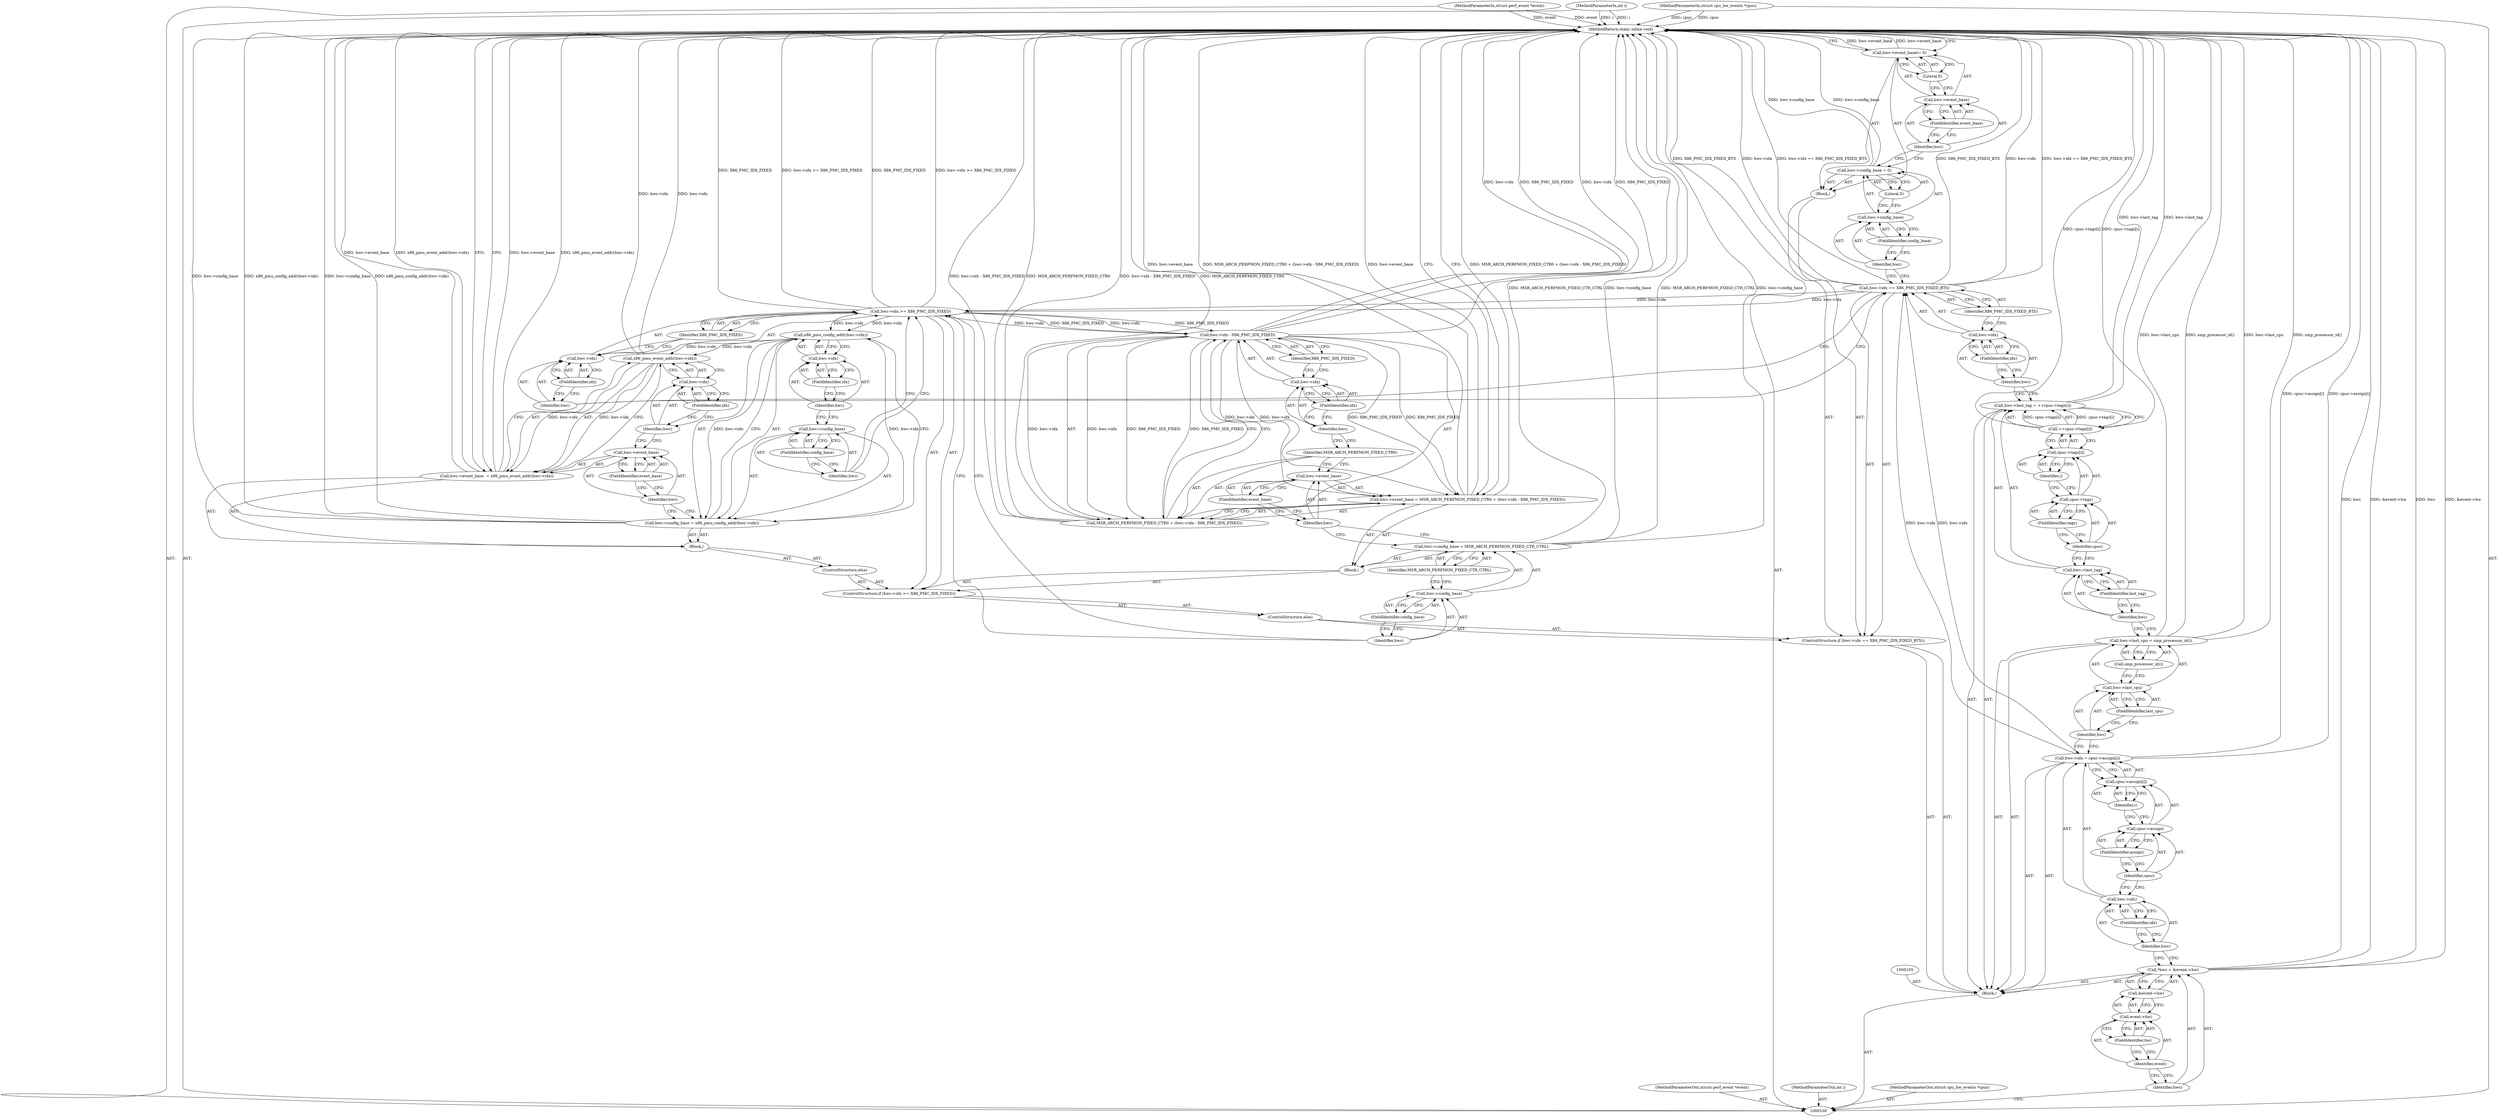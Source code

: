 digraph "0_linux_fc66c5210ec2539e800e87d7b3a985323c7be96e" {
"1000195" [label="(MethodReturn,static inline void)"];
"1000101" [label="(MethodParameterIn,struct perf_event *event)"];
"1000258" [label="(MethodParameterOut,struct perf_event *event)"];
"1000136" [label="(ControlStructure,if (hwc->idx == X86_PMC_IDX_FIXED_BTS))"];
"1000140" [label="(FieldIdentifier,idx)"];
"1000141" [label="(Identifier,X86_PMC_IDX_FIXED_BTS)"];
"1000142" [label="(Block,)"];
"1000137" [label="(Call,hwc->idx == X86_PMC_IDX_FIXED_BTS)"];
"1000138" [label="(Call,hwc->idx)"];
"1000139" [label="(Identifier,hwc)"];
"1000143" [label="(Call,hwc->config_base = 0)"];
"1000144" [label="(Call,hwc->config_base)"];
"1000145" [label="(Identifier,hwc)"];
"1000147" [label="(Literal,0)"];
"1000146" [label="(FieldIdentifier,config_base)"];
"1000152" [label="(Literal,0)"];
"1000148" [label="(Call,hwc->event_base\t= 0)"];
"1000149" [label="(Call,hwc->event_base)"];
"1000150" [label="(Identifier,hwc)"];
"1000151" [label="(FieldIdentifier,event_base)"];
"1000155" [label="(Call,hwc->idx >= X86_PMC_IDX_FIXED)"];
"1000156" [label="(Call,hwc->idx)"];
"1000157" [label="(Identifier,hwc)"];
"1000158" [label="(FieldIdentifier,idx)"];
"1000159" [label="(Identifier,X86_PMC_IDX_FIXED)"];
"1000153" [label="(ControlStructure,else)"];
"1000160" [label="(Block,)"];
"1000154" [label="(ControlStructure,if (hwc->idx >= X86_PMC_IDX_FIXED))"];
"1000165" [label="(Identifier,MSR_ARCH_PERFMON_FIXED_CTR_CTRL)"];
"1000161" [label="(Call,hwc->config_base = MSR_ARCH_PERFMON_FIXED_CTR_CTRL)"];
"1000162" [label="(Call,hwc->config_base)"];
"1000163" [label="(Identifier,hwc)"];
"1000164" [label="(FieldIdentifier,config_base)"];
"1000166" [label="(Call,hwc->event_base = MSR_ARCH_PERFMON_FIXED_CTR0 + (hwc->idx - X86_PMC_IDX_FIXED))"];
"1000167" [label="(Call,hwc->event_base)"];
"1000168" [label="(Identifier,hwc)"];
"1000170" [label="(Call,MSR_ARCH_PERFMON_FIXED_CTR0 + (hwc->idx - X86_PMC_IDX_FIXED))"];
"1000171" [label="(Identifier,MSR_ARCH_PERFMON_FIXED_CTR0)"];
"1000172" [label="(Call,hwc->idx - X86_PMC_IDX_FIXED)"];
"1000173" [label="(Call,hwc->idx)"];
"1000174" [label="(Identifier,hwc)"];
"1000175" [label="(FieldIdentifier,idx)"];
"1000176" [label="(Identifier,X86_PMC_IDX_FIXED)"];
"1000169" [label="(FieldIdentifier,event_base)"];
"1000177" [label="(ControlStructure,else)"];
"1000178" [label="(Block,)"];
"1000183" [label="(Call,x86_pmu_config_addr(hwc->idx))"];
"1000179" [label="(Call,hwc->config_base = x86_pmu_config_addr(hwc->idx))"];
"1000180" [label="(Call,hwc->config_base)"];
"1000181" [label="(Identifier,hwc)"];
"1000184" [label="(Call,hwc->idx)"];
"1000185" [label="(Identifier,hwc)"];
"1000186" [label="(FieldIdentifier,idx)"];
"1000182" [label="(FieldIdentifier,config_base)"];
"1000191" [label="(Call,x86_pmu_event_addr(hwc->idx))"];
"1000187" [label="(Call,hwc->event_base  = x86_pmu_event_addr(hwc->idx))"];
"1000188" [label="(Call,hwc->event_base)"];
"1000189" [label="(Identifier,hwc)"];
"1000192" [label="(Call,hwc->idx)"];
"1000193" [label="(Identifier,hwc)"];
"1000194" [label="(FieldIdentifier,idx)"];
"1000190" [label="(FieldIdentifier,event_base)"];
"1000103" [label="(MethodParameterIn,int i)"];
"1000260" [label="(MethodParameterOut,int i)"];
"1000102" [label="(MethodParameterIn,struct cpu_hw_events *cpuc)"];
"1000259" [label="(MethodParameterOut,struct cpu_hw_events *cpuc)"];
"1000104" [label="(Block,)"];
"1000106" [label="(Call,*hwc = &event->hw)"];
"1000107" [label="(Identifier,hwc)"];
"1000108" [label="(Call,&event->hw)"];
"1000109" [label="(Call,event->hw)"];
"1000110" [label="(Identifier,event)"];
"1000111" [label="(FieldIdentifier,hw)"];
"1000112" [label="(Call,hwc->idx = cpuc->assign[i])"];
"1000113" [label="(Call,hwc->idx)"];
"1000114" [label="(Identifier,hwc)"];
"1000116" [label="(Call,cpuc->assign[i])"];
"1000117" [label="(Call,cpuc->assign)"];
"1000118" [label="(Identifier,cpuc)"];
"1000119" [label="(FieldIdentifier,assign)"];
"1000120" [label="(Identifier,i)"];
"1000115" [label="(FieldIdentifier,idx)"];
"1000121" [label="(Call,hwc->last_cpu = smp_processor_id())"];
"1000122" [label="(Call,hwc->last_cpu)"];
"1000123" [label="(Identifier,hwc)"];
"1000125" [label="(Call,smp_processor_id())"];
"1000124" [label="(FieldIdentifier,last_cpu)"];
"1000126" [label="(Call,hwc->last_tag = ++cpuc->tags[i])"];
"1000127" [label="(Call,hwc->last_tag)"];
"1000128" [label="(Identifier,hwc)"];
"1000130" [label="(Call,++cpuc->tags[i])"];
"1000131" [label="(Call,cpuc->tags[i])"];
"1000132" [label="(Call,cpuc->tags)"];
"1000133" [label="(Identifier,cpuc)"];
"1000134" [label="(FieldIdentifier,tags)"];
"1000135" [label="(Identifier,i)"];
"1000129" [label="(FieldIdentifier,last_tag)"];
"1000195" -> "1000100"  [label="AST: "];
"1000195" -> "1000148"  [label="CFG: "];
"1000195" -> "1000166"  [label="CFG: "];
"1000195" -> "1000187"  [label="CFG: "];
"1000121" -> "1000195"  [label="DDG: smp_processor_id()"];
"1000121" -> "1000195"  [label="DDG: hwc->last_cpu"];
"1000106" -> "1000195"  [label="DDG: &event->hw"];
"1000106" -> "1000195"  [label="DDG: hwc"];
"1000137" -> "1000195"  [label="DDG: X86_PMC_IDX_FIXED_BTS"];
"1000137" -> "1000195"  [label="DDG: hwc->idx"];
"1000137" -> "1000195"  [label="DDG: hwc->idx == X86_PMC_IDX_FIXED_BTS"];
"1000126" -> "1000195"  [label="DDG: hwc->last_tag"];
"1000166" -> "1000195"  [label="DDG: MSR_ARCH_PERFMON_FIXED_CTR0 + (hwc->idx - X86_PMC_IDX_FIXED)"];
"1000166" -> "1000195"  [label="DDG: hwc->event_base"];
"1000161" -> "1000195"  [label="DDG: hwc->config_base"];
"1000161" -> "1000195"  [label="DDG: MSR_ARCH_PERFMON_FIXED_CTR_CTRL"];
"1000187" -> "1000195"  [label="DDG: hwc->event_base"];
"1000187" -> "1000195"  [label="DDG: x86_pmu_event_addr(hwc->idx)"];
"1000155" -> "1000195"  [label="DDG: X86_PMC_IDX_FIXED"];
"1000155" -> "1000195"  [label="DDG: hwc->idx >= X86_PMC_IDX_FIXED"];
"1000170" -> "1000195"  [label="DDG: hwc->idx - X86_PMC_IDX_FIXED"];
"1000170" -> "1000195"  [label="DDG: MSR_ARCH_PERFMON_FIXED_CTR0"];
"1000103" -> "1000195"  [label="DDG: i"];
"1000143" -> "1000195"  [label="DDG: hwc->config_base"];
"1000179" -> "1000195"  [label="DDG: hwc->config_base"];
"1000179" -> "1000195"  [label="DDG: x86_pmu_config_addr(hwc->idx)"];
"1000148" -> "1000195"  [label="DDG: hwc->event_base"];
"1000172" -> "1000195"  [label="DDG: X86_PMC_IDX_FIXED"];
"1000172" -> "1000195"  [label="DDG: hwc->idx"];
"1000102" -> "1000195"  [label="DDG: cpuc"];
"1000101" -> "1000195"  [label="DDG: event"];
"1000112" -> "1000195"  [label="DDG: cpuc->assign[i]"];
"1000191" -> "1000195"  [label="DDG: hwc->idx"];
"1000130" -> "1000195"  [label="DDG: cpuc->tags[i]"];
"1000101" -> "1000100"  [label="AST: "];
"1000101" -> "1000195"  [label="DDG: event"];
"1000258" -> "1000100"  [label="AST: "];
"1000136" -> "1000104"  [label="AST: "];
"1000137" -> "1000136"  [label="AST: "];
"1000142" -> "1000136"  [label="AST: "];
"1000153" -> "1000136"  [label="AST: "];
"1000140" -> "1000138"  [label="AST: "];
"1000140" -> "1000139"  [label="CFG: "];
"1000138" -> "1000140"  [label="CFG: "];
"1000141" -> "1000137"  [label="AST: "];
"1000141" -> "1000138"  [label="CFG: "];
"1000137" -> "1000141"  [label="CFG: "];
"1000142" -> "1000136"  [label="AST: "];
"1000143" -> "1000142"  [label="AST: "];
"1000148" -> "1000142"  [label="AST: "];
"1000137" -> "1000136"  [label="AST: "];
"1000137" -> "1000141"  [label="CFG: "];
"1000138" -> "1000137"  [label="AST: "];
"1000141" -> "1000137"  [label="AST: "];
"1000145" -> "1000137"  [label="CFG: "];
"1000157" -> "1000137"  [label="CFG: "];
"1000137" -> "1000195"  [label="DDG: X86_PMC_IDX_FIXED_BTS"];
"1000137" -> "1000195"  [label="DDG: hwc->idx"];
"1000137" -> "1000195"  [label="DDG: hwc->idx == X86_PMC_IDX_FIXED_BTS"];
"1000112" -> "1000137"  [label="DDG: hwc->idx"];
"1000137" -> "1000155"  [label="DDG: hwc->idx"];
"1000138" -> "1000137"  [label="AST: "];
"1000138" -> "1000140"  [label="CFG: "];
"1000139" -> "1000138"  [label="AST: "];
"1000140" -> "1000138"  [label="AST: "];
"1000141" -> "1000138"  [label="CFG: "];
"1000139" -> "1000138"  [label="AST: "];
"1000139" -> "1000126"  [label="CFG: "];
"1000140" -> "1000139"  [label="CFG: "];
"1000143" -> "1000142"  [label="AST: "];
"1000143" -> "1000147"  [label="CFG: "];
"1000144" -> "1000143"  [label="AST: "];
"1000147" -> "1000143"  [label="AST: "];
"1000150" -> "1000143"  [label="CFG: "];
"1000143" -> "1000195"  [label="DDG: hwc->config_base"];
"1000144" -> "1000143"  [label="AST: "];
"1000144" -> "1000146"  [label="CFG: "];
"1000145" -> "1000144"  [label="AST: "];
"1000146" -> "1000144"  [label="AST: "];
"1000147" -> "1000144"  [label="CFG: "];
"1000145" -> "1000144"  [label="AST: "];
"1000145" -> "1000137"  [label="CFG: "];
"1000146" -> "1000145"  [label="CFG: "];
"1000147" -> "1000143"  [label="AST: "];
"1000147" -> "1000144"  [label="CFG: "];
"1000143" -> "1000147"  [label="CFG: "];
"1000146" -> "1000144"  [label="AST: "];
"1000146" -> "1000145"  [label="CFG: "];
"1000144" -> "1000146"  [label="CFG: "];
"1000152" -> "1000148"  [label="AST: "];
"1000152" -> "1000149"  [label="CFG: "];
"1000148" -> "1000152"  [label="CFG: "];
"1000148" -> "1000142"  [label="AST: "];
"1000148" -> "1000152"  [label="CFG: "];
"1000149" -> "1000148"  [label="AST: "];
"1000152" -> "1000148"  [label="AST: "];
"1000195" -> "1000148"  [label="CFG: "];
"1000148" -> "1000195"  [label="DDG: hwc->event_base"];
"1000149" -> "1000148"  [label="AST: "];
"1000149" -> "1000151"  [label="CFG: "];
"1000150" -> "1000149"  [label="AST: "];
"1000151" -> "1000149"  [label="AST: "];
"1000152" -> "1000149"  [label="CFG: "];
"1000150" -> "1000149"  [label="AST: "];
"1000150" -> "1000143"  [label="CFG: "];
"1000151" -> "1000150"  [label="CFG: "];
"1000151" -> "1000149"  [label="AST: "];
"1000151" -> "1000150"  [label="CFG: "];
"1000149" -> "1000151"  [label="CFG: "];
"1000155" -> "1000154"  [label="AST: "];
"1000155" -> "1000159"  [label="CFG: "];
"1000156" -> "1000155"  [label="AST: "];
"1000159" -> "1000155"  [label="AST: "];
"1000163" -> "1000155"  [label="CFG: "];
"1000181" -> "1000155"  [label="CFG: "];
"1000155" -> "1000195"  [label="DDG: X86_PMC_IDX_FIXED"];
"1000155" -> "1000195"  [label="DDG: hwc->idx >= X86_PMC_IDX_FIXED"];
"1000137" -> "1000155"  [label="DDG: hwc->idx"];
"1000155" -> "1000172"  [label="DDG: hwc->idx"];
"1000155" -> "1000172"  [label="DDG: X86_PMC_IDX_FIXED"];
"1000155" -> "1000183"  [label="DDG: hwc->idx"];
"1000156" -> "1000155"  [label="AST: "];
"1000156" -> "1000158"  [label="CFG: "];
"1000157" -> "1000156"  [label="AST: "];
"1000158" -> "1000156"  [label="AST: "];
"1000159" -> "1000156"  [label="CFG: "];
"1000157" -> "1000156"  [label="AST: "];
"1000157" -> "1000137"  [label="CFG: "];
"1000158" -> "1000157"  [label="CFG: "];
"1000158" -> "1000156"  [label="AST: "];
"1000158" -> "1000157"  [label="CFG: "];
"1000156" -> "1000158"  [label="CFG: "];
"1000159" -> "1000155"  [label="AST: "];
"1000159" -> "1000156"  [label="CFG: "];
"1000155" -> "1000159"  [label="CFG: "];
"1000153" -> "1000136"  [label="AST: "];
"1000154" -> "1000153"  [label="AST: "];
"1000160" -> "1000154"  [label="AST: "];
"1000161" -> "1000160"  [label="AST: "];
"1000166" -> "1000160"  [label="AST: "];
"1000154" -> "1000153"  [label="AST: "];
"1000155" -> "1000154"  [label="AST: "];
"1000160" -> "1000154"  [label="AST: "];
"1000177" -> "1000154"  [label="AST: "];
"1000165" -> "1000161"  [label="AST: "];
"1000165" -> "1000162"  [label="CFG: "];
"1000161" -> "1000165"  [label="CFG: "];
"1000161" -> "1000160"  [label="AST: "];
"1000161" -> "1000165"  [label="CFG: "];
"1000162" -> "1000161"  [label="AST: "];
"1000165" -> "1000161"  [label="AST: "];
"1000168" -> "1000161"  [label="CFG: "];
"1000161" -> "1000195"  [label="DDG: hwc->config_base"];
"1000161" -> "1000195"  [label="DDG: MSR_ARCH_PERFMON_FIXED_CTR_CTRL"];
"1000162" -> "1000161"  [label="AST: "];
"1000162" -> "1000164"  [label="CFG: "];
"1000163" -> "1000162"  [label="AST: "];
"1000164" -> "1000162"  [label="AST: "];
"1000165" -> "1000162"  [label="CFG: "];
"1000163" -> "1000162"  [label="AST: "];
"1000163" -> "1000155"  [label="CFG: "];
"1000164" -> "1000163"  [label="CFG: "];
"1000164" -> "1000162"  [label="AST: "];
"1000164" -> "1000163"  [label="CFG: "];
"1000162" -> "1000164"  [label="CFG: "];
"1000166" -> "1000160"  [label="AST: "];
"1000166" -> "1000170"  [label="CFG: "];
"1000167" -> "1000166"  [label="AST: "];
"1000170" -> "1000166"  [label="AST: "];
"1000195" -> "1000166"  [label="CFG: "];
"1000166" -> "1000195"  [label="DDG: MSR_ARCH_PERFMON_FIXED_CTR0 + (hwc->idx - X86_PMC_IDX_FIXED)"];
"1000166" -> "1000195"  [label="DDG: hwc->event_base"];
"1000172" -> "1000166"  [label="DDG: hwc->idx"];
"1000172" -> "1000166"  [label="DDG: X86_PMC_IDX_FIXED"];
"1000167" -> "1000166"  [label="AST: "];
"1000167" -> "1000169"  [label="CFG: "];
"1000168" -> "1000167"  [label="AST: "];
"1000169" -> "1000167"  [label="AST: "];
"1000171" -> "1000167"  [label="CFG: "];
"1000168" -> "1000167"  [label="AST: "];
"1000168" -> "1000161"  [label="CFG: "];
"1000169" -> "1000168"  [label="CFG: "];
"1000170" -> "1000166"  [label="AST: "];
"1000170" -> "1000172"  [label="CFG: "];
"1000171" -> "1000170"  [label="AST: "];
"1000172" -> "1000170"  [label="AST: "];
"1000166" -> "1000170"  [label="CFG: "];
"1000170" -> "1000195"  [label="DDG: hwc->idx - X86_PMC_IDX_FIXED"];
"1000170" -> "1000195"  [label="DDG: MSR_ARCH_PERFMON_FIXED_CTR0"];
"1000172" -> "1000170"  [label="DDG: hwc->idx"];
"1000172" -> "1000170"  [label="DDG: X86_PMC_IDX_FIXED"];
"1000171" -> "1000170"  [label="AST: "];
"1000171" -> "1000167"  [label="CFG: "];
"1000174" -> "1000171"  [label="CFG: "];
"1000172" -> "1000170"  [label="AST: "];
"1000172" -> "1000176"  [label="CFG: "];
"1000173" -> "1000172"  [label="AST: "];
"1000176" -> "1000172"  [label="AST: "];
"1000170" -> "1000172"  [label="CFG: "];
"1000172" -> "1000195"  [label="DDG: X86_PMC_IDX_FIXED"];
"1000172" -> "1000195"  [label="DDG: hwc->idx"];
"1000172" -> "1000166"  [label="DDG: hwc->idx"];
"1000172" -> "1000166"  [label="DDG: X86_PMC_IDX_FIXED"];
"1000172" -> "1000170"  [label="DDG: hwc->idx"];
"1000172" -> "1000170"  [label="DDG: X86_PMC_IDX_FIXED"];
"1000155" -> "1000172"  [label="DDG: hwc->idx"];
"1000155" -> "1000172"  [label="DDG: X86_PMC_IDX_FIXED"];
"1000173" -> "1000172"  [label="AST: "];
"1000173" -> "1000175"  [label="CFG: "];
"1000174" -> "1000173"  [label="AST: "];
"1000175" -> "1000173"  [label="AST: "];
"1000176" -> "1000173"  [label="CFG: "];
"1000174" -> "1000173"  [label="AST: "];
"1000174" -> "1000171"  [label="CFG: "];
"1000175" -> "1000174"  [label="CFG: "];
"1000175" -> "1000173"  [label="AST: "];
"1000175" -> "1000174"  [label="CFG: "];
"1000173" -> "1000175"  [label="CFG: "];
"1000176" -> "1000172"  [label="AST: "];
"1000176" -> "1000173"  [label="CFG: "];
"1000172" -> "1000176"  [label="CFG: "];
"1000169" -> "1000167"  [label="AST: "];
"1000169" -> "1000168"  [label="CFG: "];
"1000167" -> "1000169"  [label="CFG: "];
"1000177" -> "1000154"  [label="AST: "];
"1000178" -> "1000177"  [label="AST: "];
"1000178" -> "1000177"  [label="AST: "];
"1000179" -> "1000178"  [label="AST: "];
"1000187" -> "1000178"  [label="AST: "];
"1000183" -> "1000179"  [label="AST: "];
"1000183" -> "1000184"  [label="CFG: "];
"1000184" -> "1000183"  [label="AST: "];
"1000179" -> "1000183"  [label="CFG: "];
"1000183" -> "1000179"  [label="DDG: hwc->idx"];
"1000155" -> "1000183"  [label="DDG: hwc->idx"];
"1000183" -> "1000191"  [label="DDG: hwc->idx"];
"1000179" -> "1000178"  [label="AST: "];
"1000179" -> "1000183"  [label="CFG: "];
"1000180" -> "1000179"  [label="AST: "];
"1000183" -> "1000179"  [label="AST: "];
"1000189" -> "1000179"  [label="CFG: "];
"1000179" -> "1000195"  [label="DDG: hwc->config_base"];
"1000179" -> "1000195"  [label="DDG: x86_pmu_config_addr(hwc->idx)"];
"1000183" -> "1000179"  [label="DDG: hwc->idx"];
"1000180" -> "1000179"  [label="AST: "];
"1000180" -> "1000182"  [label="CFG: "];
"1000181" -> "1000180"  [label="AST: "];
"1000182" -> "1000180"  [label="AST: "];
"1000185" -> "1000180"  [label="CFG: "];
"1000181" -> "1000180"  [label="AST: "];
"1000181" -> "1000155"  [label="CFG: "];
"1000182" -> "1000181"  [label="CFG: "];
"1000184" -> "1000183"  [label="AST: "];
"1000184" -> "1000186"  [label="CFG: "];
"1000185" -> "1000184"  [label="AST: "];
"1000186" -> "1000184"  [label="AST: "];
"1000183" -> "1000184"  [label="CFG: "];
"1000185" -> "1000184"  [label="AST: "];
"1000185" -> "1000180"  [label="CFG: "];
"1000186" -> "1000185"  [label="CFG: "];
"1000186" -> "1000184"  [label="AST: "];
"1000186" -> "1000185"  [label="CFG: "];
"1000184" -> "1000186"  [label="CFG: "];
"1000182" -> "1000180"  [label="AST: "];
"1000182" -> "1000181"  [label="CFG: "];
"1000180" -> "1000182"  [label="CFG: "];
"1000191" -> "1000187"  [label="AST: "];
"1000191" -> "1000192"  [label="CFG: "];
"1000192" -> "1000191"  [label="AST: "];
"1000187" -> "1000191"  [label="CFG: "];
"1000191" -> "1000195"  [label="DDG: hwc->idx"];
"1000191" -> "1000187"  [label="DDG: hwc->idx"];
"1000183" -> "1000191"  [label="DDG: hwc->idx"];
"1000187" -> "1000178"  [label="AST: "];
"1000187" -> "1000191"  [label="CFG: "];
"1000188" -> "1000187"  [label="AST: "];
"1000191" -> "1000187"  [label="AST: "];
"1000195" -> "1000187"  [label="CFG: "];
"1000187" -> "1000195"  [label="DDG: hwc->event_base"];
"1000187" -> "1000195"  [label="DDG: x86_pmu_event_addr(hwc->idx)"];
"1000191" -> "1000187"  [label="DDG: hwc->idx"];
"1000188" -> "1000187"  [label="AST: "];
"1000188" -> "1000190"  [label="CFG: "];
"1000189" -> "1000188"  [label="AST: "];
"1000190" -> "1000188"  [label="AST: "];
"1000193" -> "1000188"  [label="CFG: "];
"1000189" -> "1000188"  [label="AST: "];
"1000189" -> "1000179"  [label="CFG: "];
"1000190" -> "1000189"  [label="CFG: "];
"1000192" -> "1000191"  [label="AST: "];
"1000192" -> "1000194"  [label="CFG: "];
"1000193" -> "1000192"  [label="AST: "];
"1000194" -> "1000192"  [label="AST: "];
"1000191" -> "1000192"  [label="CFG: "];
"1000193" -> "1000192"  [label="AST: "];
"1000193" -> "1000188"  [label="CFG: "];
"1000194" -> "1000193"  [label="CFG: "];
"1000194" -> "1000192"  [label="AST: "];
"1000194" -> "1000193"  [label="CFG: "];
"1000192" -> "1000194"  [label="CFG: "];
"1000190" -> "1000188"  [label="AST: "];
"1000190" -> "1000189"  [label="CFG: "];
"1000188" -> "1000190"  [label="CFG: "];
"1000103" -> "1000100"  [label="AST: "];
"1000103" -> "1000195"  [label="DDG: i"];
"1000260" -> "1000100"  [label="AST: "];
"1000102" -> "1000100"  [label="AST: "];
"1000102" -> "1000195"  [label="DDG: cpuc"];
"1000259" -> "1000100"  [label="AST: "];
"1000104" -> "1000100"  [label="AST: "];
"1000105" -> "1000104"  [label="AST: "];
"1000106" -> "1000104"  [label="AST: "];
"1000112" -> "1000104"  [label="AST: "];
"1000121" -> "1000104"  [label="AST: "];
"1000126" -> "1000104"  [label="AST: "];
"1000136" -> "1000104"  [label="AST: "];
"1000106" -> "1000104"  [label="AST: "];
"1000106" -> "1000108"  [label="CFG: "];
"1000107" -> "1000106"  [label="AST: "];
"1000108" -> "1000106"  [label="AST: "];
"1000114" -> "1000106"  [label="CFG: "];
"1000106" -> "1000195"  [label="DDG: &event->hw"];
"1000106" -> "1000195"  [label="DDG: hwc"];
"1000107" -> "1000106"  [label="AST: "];
"1000107" -> "1000100"  [label="CFG: "];
"1000110" -> "1000107"  [label="CFG: "];
"1000108" -> "1000106"  [label="AST: "];
"1000108" -> "1000109"  [label="CFG: "];
"1000109" -> "1000108"  [label="AST: "];
"1000106" -> "1000108"  [label="CFG: "];
"1000109" -> "1000108"  [label="AST: "];
"1000109" -> "1000111"  [label="CFG: "];
"1000110" -> "1000109"  [label="AST: "];
"1000111" -> "1000109"  [label="AST: "];
"1000108" -> "1000109"  [label="CFG: "];
"1000110" -> "1000109"  [label="AST: "];
"1000110" -> "1000107"  [label="CFG: "];
"1000111" -> "1000110"  [label="CFG: "];
"1000111" -> "1000109"  [label="AST: "];
"1000111" -> "1000110"  [label="CFG: "];
"1000109" -> "1000111"  [label="CFG: "];
"1000112" -> "1000104"  [label="AST: "];
"1000112" -> "1000116"  [label="CFG: "];
"1000113" -> "1000112"  [label="AST: "];
"1000116" -> "1000112"  [label="AST: "];
"1000123" -> "1000112"  [label="CFG: "];
"1000112" -> "1000195"  [label="DDG: cpuc->assign[i]"];
"1000112" -> "1000137"  [label="DDG: hwc->idx"];
"1000113" -> "1000112"  [label="AST: "];
"1000113" -> "1000115"  [label="CFG: "];
"1000114" -> "1000113"  [label="AST: "];
"1000115" -> "1000113"  [label="AST: "];
"1000118" -> "1000113"  [label="CFG: "];
"1000114" -> "1000113"  [label="AST: "];
"1000114" -> "1000106"  [label="CFG: "];
"1000115" -> "1000114"  [label="CFG: "];
"1000116" -> "1000112"  [label="AST: "];
"1000116" -> "1000120"  [label="CFG: "];
"1000117" -> "1000116"  [label="AST: "];
"1000120" -> "1000116"  [label="AST: "];
"1000112" -> "1000116"  [label="CFG: "];
"1000117" -> "1000116"  [label="AST: "];
"1000117" -> "1000119"  [label="CFG: "];
"1000118" -> "1000117"  [label="AST: "];
"1000119" -> "1000117"  [label="AST: "];
"1000120" -> "1000117"  [label="CFG: "];
"1000118" -> "1000117"  [label="AST: "];
"1000118" -> "1000113"  [label="CFG: "];
"1000119" -> "1000118"  [label="CFG: "];
"1000119" -> "1000117"  [label="AST: "];
"1000119" -> "1000118"  [label="CFG: "];
"1000117" -> "1000119"  [label="CFG: "];
"1000120" -> "1000116"  [label="AST: "];
"1000120" -> "1000117"  [label="CFG: "];
"1000116" -> "1000120"  [label="CFG: "];
"1000115" -> "1000113"  [label="AST: "];
"1000115" -> "1000114"  [label="CFG: "];
"1000113" -> "1000115"  [label="CFG: "];
"1000121" -> "1000104"  [label="AST: "];
"1000121" -> "1000125"  [label="CFG: "];
"1000122" -> "1000121"  [label="AST: "];
"1000125" -> "1000121"  [label="AST: "];
"1000128" -> "1000121"  [label="CFG: "];
"1000121" -> "1000195"  [label="DDG: smp_processor_id()"];
"1000121" -> "1000195"  [label="DDG: hwc->last_cpu"];
"1000122" -> "1000121"  [label="AST: "];
"1000122" -> "1000124"  [label="CFG: "];
"1000123" -> "1000122"  [label="AST: "];
"1000124" -> "1000122"  [label="AST: "];
"1000125" -> "1000122"  [label="CFG: "];
"1000123" -> "1000122"  [label="AST: "];
"1000123" -> "1000112"  [label="CFG: "];
"1000124" -> "1000123"  [label="CFG: "];
"1000125" -> "1000121"  [label="AST: "];
"1000125" -> "1000122"  [label="CFG: "];
"1000121" -> "1000125"  [label="CFG: "];
"1000124" -> "1000122"  [label="AST: "];
"1000124" -> "1000123"  [label="CFG: "];
"1000122" -> "1000124"  [label="CFG: "];
"1000126" -> "1000104"  [label="AST: "];
"1000126" -> "1000130"  [label="CFG: "];
"1000127" -> "1000126"  [label="AST: "];
"1000130" -> "1000126"  [label="AST: "];
"1000139" -> "1000126"  [label="CFG: "];
"1000126" -> "1000195"  [label="DDG: hwc->last_tag"];
"1000130" -> "1000126"  [label="DDG: cpuc->tags[i]"];
"1000127" -> "1000126"  [label="AST: "];
"1000127" -> "1000129"  [label="CFG: "];
"1000128" -> "1000127"  [label="AST: "];
"1000129" -> "1000127"  [label="AST: "];
"1000133" -> "1000127"  [label="CFG: "];
"1000128" -> "1000127"  [label="AST: "];
"1000128" -> "1000121"  [label="CFG: "];
"1000129" -> "1000128"  [label="CFG: "];
"1000130" -> "1000126"  [label="AST: "];
"1000130" -> "1000131"  [label="CFG: "];
"1000131" -> "1000130"  [label="AST: "];
"1000126" -> "1000130"  [label="CFG: "];
"1000130" -> "1000195"  [label="DDG: cpuc->tags[i]"];
"1000130" -> "1000126"  [label="DDG: cpuc->tags[i]"];
"1000131" -> "1000130"  [label="AST: "];
"1000131" -> "1000135"  [label="CFG: "];
"1000132" -> "1000131"  [label="AST: "];
"1000135" -> "1000131"  [label="AST: "];
"1000130" -> "1000131"  [label="CFG: "];
"1000132" -> "1000131"  [label="AST: "];
"1000132" -> "1000134"  [label="CFG: "];
"1000133" -> "1000132"  [label="AST: "];
"1000134" -> "1000132"  [label="AST: "];
"1000135" -> "1000132"  [label="CFG: "];
"1000133" -> "1000132"  [label="AST: "];
"1000133" -> "1000127"  [label="CFG: "];
"1000134" -> "1000133"  [label="CFG: "];
"1000134" -> "1000132"  [label="AST: "];
"1000134" -> "1000133"  [label="CFG: "];
"1000132" -> "1000134"  [label="CFG: "];
"1000135" -> "1000131"  [label="AST: "];
"1000135" -> "1000132"  [label="CFG: "];
"1000131" -> "1000135"  [label="CFG: "];
"1000129" -> "1000127"  [label="AST: "];
"1000129" -> "1000128"  [label="CFG: "];
"1000127" -> "1000129"  [label="CFG: "];
}
